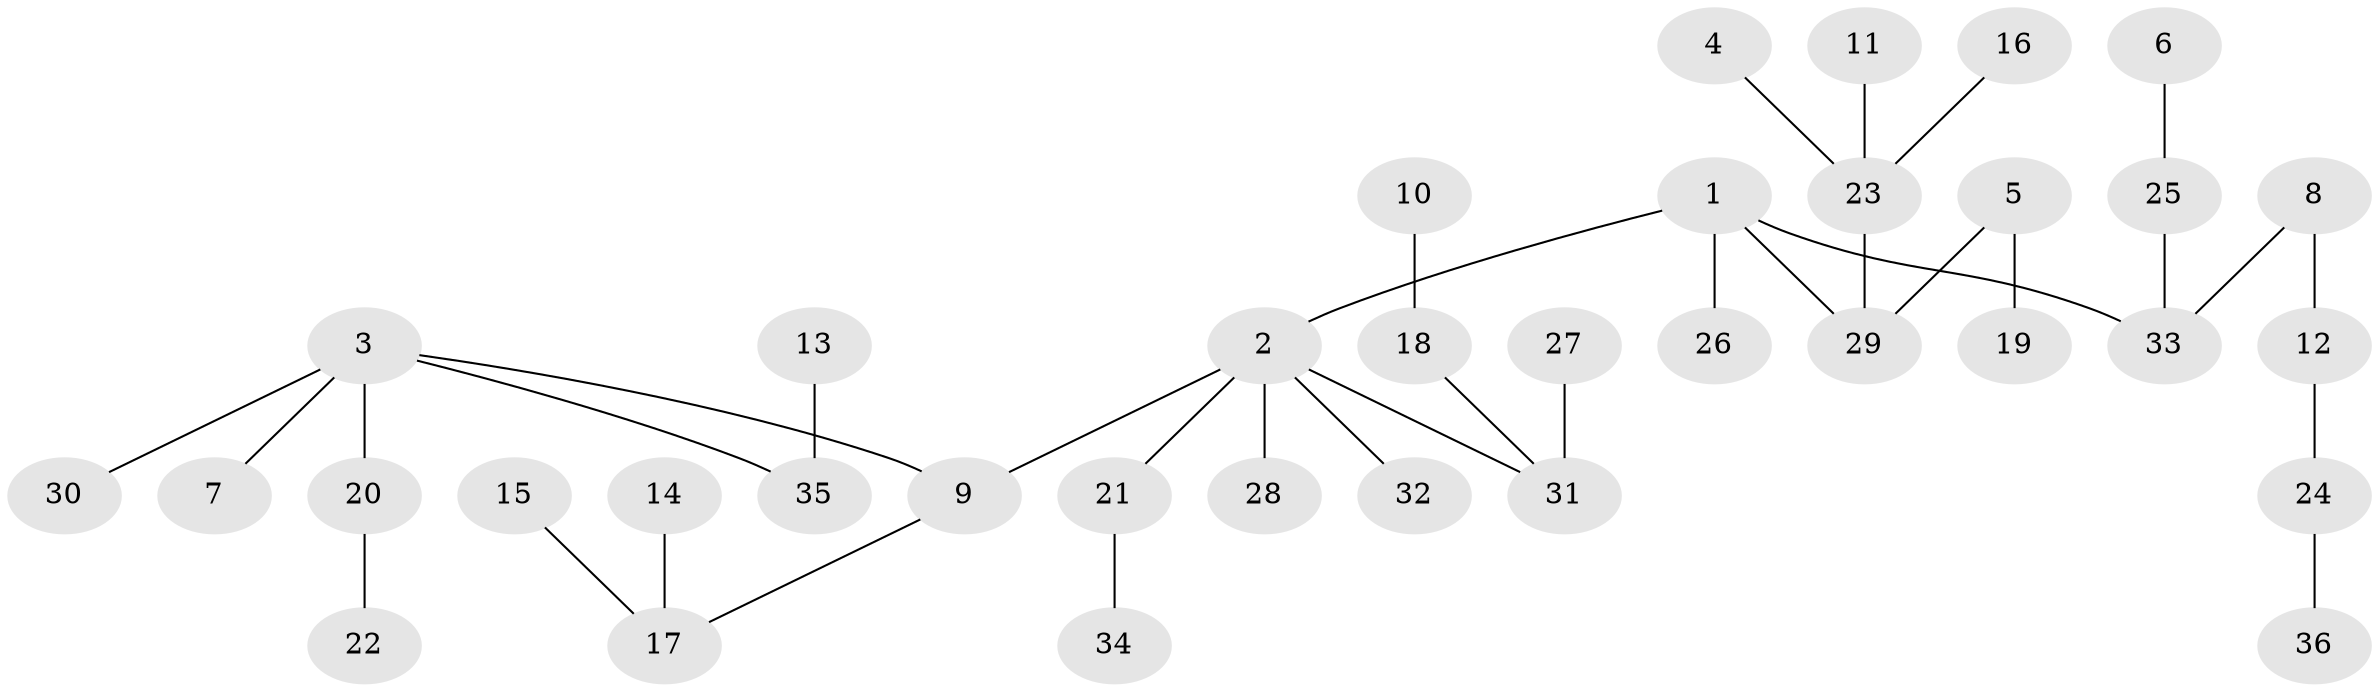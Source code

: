 // original degree distribution, {6: 0.014084507042253521, 4: 0.028169014084507043, 5: 0.08450704225352113, 2: 0.22535211267605634, 1: 0.5211267605633803, 3: 0.1267605633802817}
// Generated by graph-tools (version 1.1) at 2025/02/03/09/25 03:02:20]
// undirected, 36 vertices, 35 edges
graph export_dot {
graph [start="1"]
  node [color=gray90,style=filled];
  1;
  2;
  3;
  4;
  5;
  6;
  7;
  8;
  9;
  10;
  11;
  12;
  13;
  14;
  15;
  16;
  17;
  18;
  19;
  20;
  21;
  22;
  23;
  24;
  25;
  26;
  27;
  28;
  29;
  30;
  31;
  32;
  33;
  34;
  35;
  36;
  1 -- 2 [weight=1.0];
  1 -- 26 [weight=1.0];
  1 -- 29 [weight=1.0];
  1 -- 33 [weight=1.0];
  2 -- 9 [weight=1.0];
  2 -- 21 [weight=1.0];
  2 -- 28 [weight=1.0];
  2 -- 31 [weight=1.0];
  2 -- 32 [weight=1.0];
  3 -- 7 [weight=1.0];
  3 -- 9 [weight=1.0];
  3 -- 20 [weight=1.0];
  3 -- 30 [weight=1.0];
  3 -- 35 [weight=1.0];
  4 -- 23 [weight=1.0];
  5 -- 19 [weight=1.0];
  5 -- 29 [weight=1.0];
  6 -- 25 [weight=1.0];
  8 -- 12 [weight=1.0];
  8 -- 33 [weight=1.0];
  9 -- 17 [weight=1.0];
  10 -- 18 [weight=1.0];
  11 -- 23 [weight=1.0];
  12 -- 24 [weight=1.0];
  13 -- 35 [weight=1.0];
  14 -- 17 [weight=1.0];
  15 -- 17 [weight=1.0];
  16 -- 23 [weight=1.0];
  18 -- 31 [weight=1.0];
  20 -- 22 [weight=1.0];
  21 -- 34 [weight=1.0];
  23 -- 29 [weight=1.0];
  24 -- 36 [weight=1.0];
  25 -- 33 [weight=1.0];
  27 -- 31 [weight=1.0];
}
